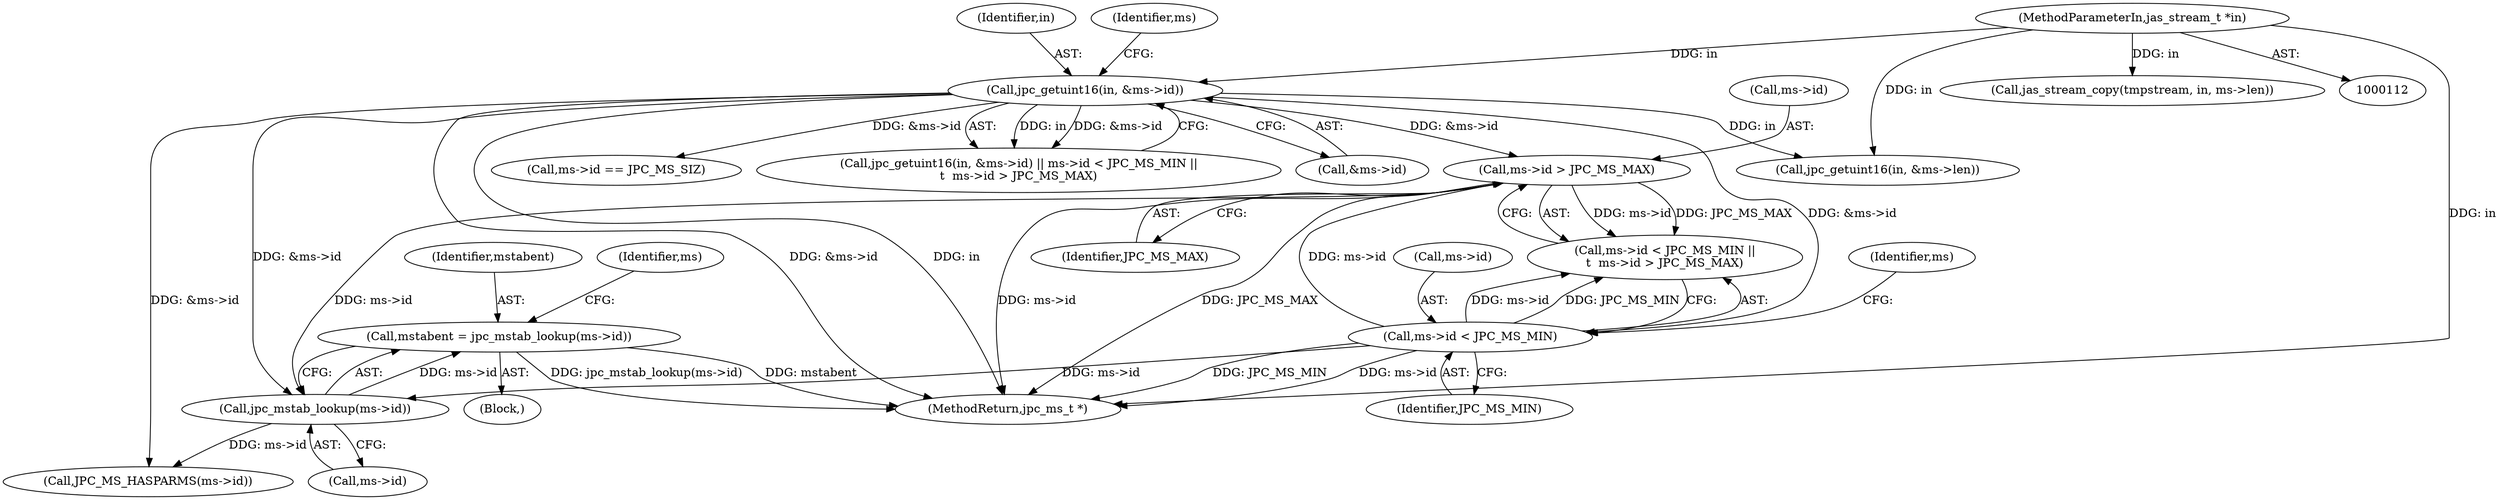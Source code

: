 digraph "0_jasper_d42b2388f7f8e0332c846675133acea151fc557a_34@pointer" {
"1000152" [label="(Call,mstabent = jpc_mstab_lookup(ms->id))"];
"1000154" [label="(Call,jpc_mstab_lookup(ms->id))"];
"1000130" [label="(Call,jpc_getuint16(in, &ms->id))"];
"1000113" [label="(MethodParameterIn,jas_stream_t *in)"];
"1000142" [label="(Call,ms->id > JPC_MS_MAX)"];
"1000137" [label="(Call,ms->id < JPC_MS_MIN)"];
"1000174" [label="(Call,jpc_getuint16(in, &ms->len))"];
"1000209" [label="(Call,jas_stream_copy(tmpstream, in, ms->len))"];
"1000113" [label="(MethodParameterIn,jas_stream_t *in)"];
"1000115" [label="(Block,)"];
"1000289" [label="(Call,ms->id == JPC_MS_SIZ)"];
"1000146" [label="(Identifier,JPC_MS_MAX)"];
"1000144" [label="(Identifier,ms)"];
"1000142" [label="(Call,ms->id > JPC_MS_MAX)"];
"1000138" [label="(Call,ms->id)"];
"1000141" [label="(Identifier,JPC_MS_MIN)"];
"1000143" [label="(Call,ms->id)"];
"1000155" [label="(Call,ms->id)"];
"1000130" [label="(Call,jpc_getuint16(in, &ms->id))"];
"1000137" [label="(Call,ms->id < JPC_MS_MIN)"];
"1000152" [label="(Call,mstabent = jpc_mstab_lookup(ms->id))"];
"1000153" [label="(Identifier,mstabent)"];
"1000308" [label="(MethodReturn,jpc_ms_t *)"];
"1000154" [label="(Call,jpc_mstab_lookup(ms->id))"];
"1000136" [label="(Call,ms->id < JPC_MS_MIN ||\n\t  ms->id > JPC_MS_MAX)"];
"1000139" [label="(Identifier,ms)"];
"1000129" [label="(Call,jpc_getuint16(in, &ms->id) || ms->id < JPC_MS_MIN ||\n\t  ms->id > JPC_MS_MAX)"];
"1000132" [label="(Call,&ms->id)"];
"1000131" [label="(Identifier,in)"];
"1000160" [label="(Identifier,ms)"];
"1000167" [label="(Call,JPC_MS_HASPARMS(ms->id))"];
"1000152" -> "1000115"  [label="AST: "];
"1000152" -> "1000154"  [label="CFG: "];
"1000153" -> "1000152"  [label="AST: "];
"1000154" -> "1000152"  [label="AST: "];
"1000160" -> "1000152"  [label="CFG: "];
"1000152" -> "1000308"  [label="DDG: mstabent"];
"1000152" -> "1000308"  [label="DDG: jpc_mstab_lookup(ms->id)"];
"1000154" -> "1000152"  [label="DDG: ms->id"];
"1000154" -> "1000155"  [label="CFG: "];
"1000155" -> "1000154"  [label="AST: "];
"1000130" -> "1000154"  [label="DDG: &ms->id"];
"1000142" -> "1000154"  [label="DDG: ms->id"];
"1000137" -> "1000154"  [label="DDG: ms->id"];
"1000154" -> "1000167"  [label="DDG: ms->id"];
"1000130" -> "1000129"  [label="AST: "];
"1000130" -> "1000132"  [label="CFG: "];
"1000131" -> "1000130"  [label="AST: "];
"1000132" -> "1000130"  [label="AST: "];
"1000139" -> "1000130"  [label="CFG: "];
"1000129" -> "1000130"  [label="CFG: "];
"1000130" -> "1000308"  [label="DDG: &ms->id"];
"1000130" -> "1000308"  [label="DDG: in"];
"1000130" -> "1000129"  [label="DDG: in"];
"1000130" -> "1000129"  [label="DDG: &ms->id"];
"1000113" -> "1000130"  [label="DDG: in"];
"1000130" -> "1000137"  [label="DDG: &ms->id"];
"1000130" -> "1000142"  [label="DDG: &ms->id"];
"1000130" -> "1000167"  [label="DDG: &ms->id"];
"1000130" -> "1000174"  [label="DDG: in"];
"1000130" -> "1000289"  [label="DDG: &ms->id"];
"1000113" -> "1000112"  [label="AST: "];
"1000113" -> "1000308"  [label="DDG: in"];
"1000113" -> "1000174"  [label="DDG: in"];
"1000113" -> "1000209"  [label="DDG: in"];
"1000142" -> "1000136"  [label="AST: "];
"1000142" -> "1000146"  [label="CFG: "];
"1000143" -> "1000142"  [label="AST: "];
"1000146" -> "1000142"  [label="AST: "];
"1000136" -> "1000142"  [label="CFG: "];
"1000142" -> "1000308"  [label="DDG: ms->id"];
"1000142" -> "1000308"  [label="DDG: JPC_MS_MAX"];
"1000142" -> "1000136"  [label="DDG: ms->id"];
"1000142" -> "1000136"  [label="DDG: JPC_MS_MAX"];
"1000137" -> "1000142"  [label="DDG: ms->id"];
"1000137" -> "1000136"  [label="AST: "];
"1000137" -> "1000141"  [label="CFG: "];
"1000138" -> "1000137"  [label="AST: "];
"1000141" -> "1000137"  [label="AST: "];
"1000144" -> "1000137"  [label="CFG: "];
"1000136" -> "1000137"  [label="CFG: "];
"1000137" -> "1000308"  [label="DDG: JPC_MS_MIN"];
"1000137" -> "1000308"  [label="DDG: ms->id"];
"1000137" -> "1000136"  [label="DDG: ms->id"];
"1000137" -> "1000136"  [label="DDG: JPC_MS_MIN"];
}
